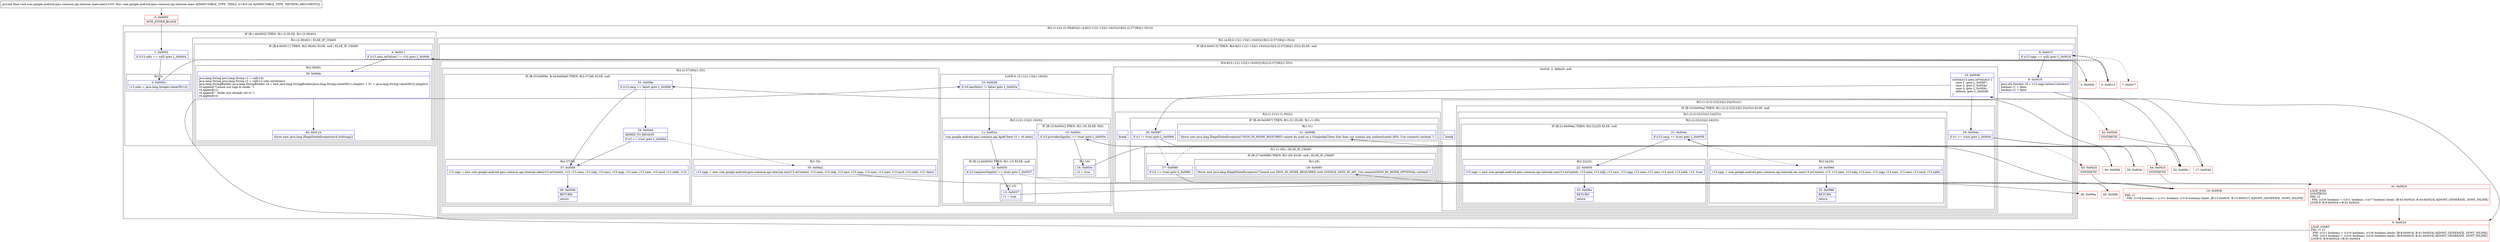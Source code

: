 digraph "CFG forcom.google.android.gms.common.api.internal.zaaw.zae(I)V" {
subgraph cluster_Region_1529865394 {
label = "R(2:(1:2)(1:(2:39|40))|(1:(4:8|(3:11|(1:13)|(1:16)(0))|18|(2:(2:37|38)|(1:35)))))";
node [shape=record,color=blue];
subgraph cluster_IfRegion_379606841 {
label = "IF [B:1:0x0002] THEN: R(1:2) ELSE: R(1:(2:39|40))";
node [shape=record,color=blue];
Node_1 [shape=record,label="{1\:\ 0x0002|if (r13.zahc == null) goto L_0x0004\l}"];
subgraph cluster_Region_1088657669 {
label = "R(1:2)";
node [shape=record,color=blue];
Node_2 [shape=record,label="{2\:\ 0x0004|r13.zahc = java.lang.Integer.valueOf(r14)\l}"];
}
subgraph cluster_Region_1416908493 {
label = "R(1:(2:39|40)) | ELSE_IF_CHAIN\l";
node [shape=record,color=blue];
subgraph cluster_IfRegion_1893345925 {
label = "IF [B:4:0x0011] THEN: R(2:39|40) ELSE: null | ELSE_IF_CHAIN\l";
node [shape=record,color=blue];
Node_4 [shape=record,label="{4\:\ 0x0011|if (r13.zahc.intValue() != r14) goto L_0x00dc\l}"];
subgraph cluster_Region_1275578823 {
label = "R(2:39|40)";
node [shape=record,color=blue];
Node_39 [shape=record,label="{39\:\ 0x00dc|java.lang.String java.lang.String r1 = zaf(r14)\ljava.lang.String java.lang.String r2 = zaf(r13.zahc.intValue())\ljava.lang.StringBuilder java.lang.StringBuilder r4 = new java.lang.StringBuilder(java.lang.String.valueOf(r1).length() + 51 + java.lang.String.valueOf(r2).length())\lr4.append(\"Cannot use sign\-in mode: \")\lr4.append(r1)\lr4.append(\". Mode was already set to \")\lr4.append(r2)\l}"];
Node_40 [shape=record,label="{40\:\ 0x011b|throw new java.lang.IllegalStateException(r4.toString())\l}"];
}
}
}
}
subgraph cluster_Region_1691853368 {
label = "R(1:(4:8|(3:11|(1:13)|(1:16)(0))|18|(2:(2:37|38)|(1:35))))";
node [shape=record,color=blue];
subgraph cluster_IfRegion_941634582 {
label = "IF [B:6:0x0015] THEN: R(4:8|(3:11|(1:13)|(1:16)(0))|18|(2:(2:37|38)|(1:35))) ELSE: null";
node [shape=record,color=blue];
Node_6 [shape=record,label="{6\:\ 0x0015|if (r13.zags == null) goto L_0x0018\l}"];
subgraph cluster_Region_2052085526 {
label = "R(4:8|(3:11|(1:13)|(1:16)(0))|18|(2:(2:37|38)|(1:35)))";
node [shape=record,color=blue];
Node_8 [shape=record,label="{8\:\ 0x0018|java.util.Iterator r0 = r13.zagy.values().iterator()\lboolean r1 = false\lboolean r2 = false\l}"];
subgraph cluster_LoopRegion_1314129913 {
label = "LOOP:0: (3:11|(1:13)|(1:16)(0))";
node [shape=record,color=blue];
Node_10 [shape=record,label="{10\:\ 0x0028|if (r0.hasNext() != false) goto L_0x002a\l}"];
subgraph cluster_Region_1870369460 {
label = "R(3:11|(1:13)|(1:16)(0))";
node [shape=record,color=blue];
Node_11 [shape=record,label="{11\:\ 0x002a|com.google.android.gms.common.api.Api$Client r3 = r0.next()\l}"];
subgraph cluster_IfRegion_912538369 {
label = "IF [B:12:0x0035] THEN: R(1:13) ELSE: null";
node [shape=record,color=blue];
Node_12 [shape=record,label="{12\:\ 0x0035|if (r3.requiresSignIn() == true) goto L_0x0037\l}"];
subgraph cluster_Region_1190987323 {
label = "R(1:13)";
node [shape=record,color=blue];
Node_13 [shape=record,label="{13\:\ 0x0037|r1 = true\l}"];
}
}
subgraph cluster_IfRegion_257763679 {
label = "IF [B:15:0x003c] THEN: R(1:16) ELSE: R(0)";
node [shape=record,color=blue];
Node_15 [shape=record,label="{15\:\ 0x003c|if (r3.providesSignIn() == true) goto L_0x003e\l}"];
subgraph cluster_Region_484252689 {
label = "R(1:16)";
node [shape=record,color=blue];
Node_16 [shape=record,label="{16\:\ 0x003e|r2 = true\l}"];
}
subgraph cluster_Region_1633193090 {
label = "R(0)";
node [shape=record,color=blue];
}
}
}
}
subgraph cluster_SwitchRegion_1376082991 {
label = "Switch: 2, default: null";
node [shape=record,color=blue];
Node_18 [shape=record,label="{18\:\ 0x0046|switch(r13.zahc.intValue()) \{\l    case 1: goto L_0x0087;\l    case 2: goto L_0x004a;\l    case 3: goto L_0x009c;\l    default: goto L_0x0049;\l\}\l}"];
subgraph cluster_Region_1160694109 {
label = "R(2:(1:31)(1:(1:29))|1)";
node [shape=record,color=blue];
subgraph cluster_IfRegion_325854109 {
label = "IF [B:26:0x0087] THEN: R(1:31) ELSE: R(1:(1:29))";
node [shape=record,color=blue];
Node_26 [shape=record,label="{26\:\ 0x0087|if (r1 != true) goto L_0x0094\l}"];
subgraph cluster_Region_601818998 {
label = "R(1:31)";
node [shape=record,color=blue];
Node_31 [shape=record,label="{31\:\ 0x009b|throw new java.lang.IllegalStateException(\"SIGN_IN_MODE_REQUIRED cannot be used on a GoogleApiClient that does not contain any authenticated APIs. Use connect() instead.\")\l}"];
}
subgraph cluster_Region_105296659 {
label = "R(1:(1:29)) | ELSE_IF_CHAIN\l";
node [shape=record,color=blue];
subgraph cluster_IfRegion_842993007 {
label = "IF [B:27:0x0089] THEN: R(1:29) ELSE: null | ELSE_IF_CHAIN\l";
node [shape=record,color=blue];
Node_27 [shape=record,label="{27\:\ 0x0089|if (r2 == true) goto L_0x008c\l}"];
subgraph cluster_Region_2119857104 {
label = "R(1:29)";
node [shape=record,color=blue];
Node_29 [shape=record,label="{29\:\ 0x0093|throw new java.lang.IllegalStateException(\"Cannot use SIGN_IN_MODE_REQUIRED with GOOGLE_SIGN_IN_API. Use connect(SIGN_IN_MODE_OPTIONAL) instead.\")\l}"];
}
}
}
}
Node_InsnContainer_1292708199 [shape=record,label="{|break\l}"];
}
subgraph cluster_Region_380789511 {
label = "R(2:(1:(2:(2:22|23)|(2:24|25)))|1)";
node [shape=record,color=blue];
subgraph cluster_IfRegion_1691160441 {
label = "IF [B:19:0x004a] THEN: R(1:(2:(2:22|23)|(2:24|25))) ELSE: null";
node [shape=record,color=blue];
Node_19 [shape=record,label="{19\:\ 0x004a|if (r1 == true) goto L_0x004c\l}"];
subgraph cluster_Region_627016937 {
label = "R(1:(2:(2:22|23)|(2:24|25)))";
node [shape=record,color=blue];
subgraph cluster_Region_146188129 {
label = "R(2:(2:22|23)|(2:24|25))";
node [shape=record,color=blue];
subgraph cluster_IfRegion_743760129 {
label = "IF [B:21:0x004e] THEN: R(2:22|23) ELSE: null";
node [shape=record,color=blue];
Node_21 [shape=record,label="{21\:\ 0x004e|if (r13.zacg == true) goto L_0x0050\l}"];
subgraph cluster_Region_704320983 {
label = "R(2:22|23)";
node [shape=record,color=blue];
Node_22 [shape=record,label="{22\:\ 0x0050|r13.zags = new com.google.android.gms.common.api.internal.zax(r13.mContext, r13.zaen, r13.zabj, r13.zacc, r13.zagy, r13.zaes, r13.zaev, r13.zacd, r13.zahb, r13, true)\l}"];
Node_23 [shape=record,label="{23\:\ 0x006c|RETURN\l|return\l}"];
}
}
subgraph cluster_Region_1893377229 {
label = "R(2:24|25)";
node [shape=record,color=blue];
Node_24 [shape=record,label="{24\:\ 0x006d|r13.zags = com.google.android.gms.common.api.internal.zas.zaa(r13.mContext, r13, r13.zaen, r13.zabj, r13.zacc, r13.zagy, r13.zaes, r13.zaev, r13.zacd, r13.zahb)\l}"];
Node_25 [shape=record,label="{25\:\ 0x0086|RETURN\l|return\l}"];
}
}
}
}
Node_InsnContainer_1298827288 [shape=record,label="{|break\l}"];
}
}
subgraph cluster_Region_1186804829 {
label = "R(2:(2:37|38)|(1:35))";
node [shape=record,color=blue];
subgraph cluster_IfRegion_1077784702 {
label = "IF [B:33:0x009e, B:34:0x00a0] THEN: R(2:37|38) ELSE: null";
node [shape=record,color=blue];
Node_33 [shape=record,label="{33\:\ 0x009e|if (r13.zacg == false) goto L_0x00bf\l}"];
Node_34 [shape=record,label="{34\:\ 0x00a0|ADDED_TO_REGION\l|if (r2 == true) goto L_0x00bf\l}"];
subgraph cluster_Region_924439792 {
label = "R(2:37|38)";
node [shape=record,color=blue];
Node_37 [shape=record,label="{37\:\ 0x00bf|r13.zags = new com.google.android.gms.common.api.internal.zabe(r13.mContext, r13, r13.zaen, r13.zabj, r13.zacc, r13.zagy, r13.zaes, r13.zaev, r13.zacd, r13.zahb, r13)\l}"];
Node_38 [shape=record,label="{38\:\ 0x00db|RETURN\l|return\l}"];
}
}
subgraph cluster_Region_306242066 {
label = "R(1:35)";
node [shape=record,color=blue];
Node_35 [shape=record,label="{35\:\ 0x00a2|r13.zags = new com.google.android.gms.common.api.internal.zax(r13.mContext, r13.zaen, r13.zabj, r13.zacc, r13.zagy, r13.zaes, r13.zaev, r13.zacd, r13.zahb, r13, false)\l}"];
}
}
}
}
}
}
Node_0 [shape=record,color=red,label="{0\:\ 0x0000|MTH_ENTER_BLOCK\l}"];
Node_3 [shape=record,color=red,label="{3\:\ 0x000b}"];
Node_5 [shape=record,color=red,label="{5\:\ 0x0013}"];
Node_7 [shape=record,color=red,label="{7\:\ 0x0017}"];
Node_9 [shape=record,color=red,label="{9\:\ 0x0024|LOOP_START\lPHI: r1 r2 \l  PHI: (r1v1 boolean) = (r1v0 boolean), (r1v8 boolean) binds: [B:8:0x0018, B:41:0x0024] A[DONT_GENERATE, DONT_INLINE]\l  PHI: (r2v1 boolean) = (r2v0 boolean), (r2v6 boolean) binds: [B:8:0x0018, B:41:0x0024] A[DONT_GENERATE, DONT_INLINE]\lLOOP:0: B:9:0x0024\-\>B:41:0x0024\l}"];
Node_14 [shape=record,color=red,label="{14\:\ 0x0038|PHI: r1 \l  PHI: (r1v8 boolean) = (r1v1 boolean), (r1v9 boolean) binds: [B:12:0x0035, B:13:0x0037] A[DONT_GENERATE, DONT_INLINE]\l}"];
Node_17 [shape=record,color=red,label="{17\:\ 0x0040}"];
Node_20 [shape=record,color=red,label="{20\:\ 0x004c}"];
Node_28 [shape=record,color=red,label="{28\:\ 0x008c}"];
Node_30 [shape=record,color=red,label="{30\:\ 0x0094}"];
Node_32 [shape=record,color=red,label="{32\:\ 0x009c}"];
Node_36 [shape=record,color=red,label="{36\:\ 0x00be}"];
Node_41 [shape=record,color=red,label="{41\:\ 0x0024|LOOP_END\lSYNTHETIC\lPHI: r2 \l  PHI: (r2v6 boolean) = (r2v1 boolean), (r2v7 boolean) binds: [B:43:0x0024, B:44:0x0024] A[DONT_GENERATE, DONT_INLINE]\lLOOP:0: B:9:0x0024\-\>B:41:0x0024\l}"];
Node_42 [shape=record,color=red,label="{42\:\ 0x0040|SYNTHETIC\l}"];
Node_43 [shape=record,color=red,label="{43\:\ 0x0024|SYNTHETIC\l}"];
Node_44 [shape=record,color=red,label="{44\:\ 0x0024|SYNTHETIC\l}"];
MethodNode[shape=record,label="{private final void com.google.android.gms.common.api.internal.zaaw.zae((r13v0 'this' com.google.android.gms.common.api.internal.zaaw A[IMMUTABLE_TYPE, THIS]), (r14v0 int A[IMMUTABLE_TYPE, METHOD_ARGUMENT])) }"];
MethodNode -> Node_0;
Node_1 -> Node_2;
Node_1 -> Node_3[style=dashed];
Node_2 -> Node_5;
Node_4 -> Node_5[style=dashed];
Node_4 -> Node_39;
Node_39 -> Node_40;
Node_6 -> Node_7[style=dashed];
Node_6 -> Node_8;
Node_8 -> Node_9;
Node_10 -> Node_11;
Node_10 -> Node_42[style=dashed];
Node_11 -> Node_12;
Node_12 -> Node_13;
Node_12 -> Node_14[style=dashed];
Node_13 -> Node_14;
Node_15 -> Node_16;
Node_15 -> Node_43[style=dashed];
Node_16 -> Node_44;
Node_18 -> Node_19;
Node_18 -> Node_26;
Node_18 -> Node_32;
Node_26 -> Node_27[style=dashed];
Node_26 -> Node_30;
Node_27 -> Node_28;
Node_27 -> Node_32[style=dashed];
Node_19 -> Node_20;
Node_19 -> Node_32[style=dashed];
Node_21 -> Node_22;
Node_21 -> Node_24[style=dashed];
Node_22 -> Node_23;
Node_24 -> Node_25;
Node_33 -> Node_34[style=dashed];
Node_33 -> Node_37;
Node_34 -> Node_35[style=dashed];
Node_34 -> Node_37;
Node_37 -> Node_38;
Node_35 -> Node_36;
Node_0 -> Node_1;
Node_3 -> Node_4;
Node_5 -> Node_6;
Node_9 -> Node_10;
Node_14 -> Node_15;
Node_17 -> Node_18;
Node_20 -> Node_21;
Node_28 -> Node_29;
Node_30 -> Node_31;
Node_32 -> Node_33;
Node_41 -> Node_9;
Node_42 -> Node_17;
Node_43 -> Node_41;
Node_44 -> Node_41;
}

